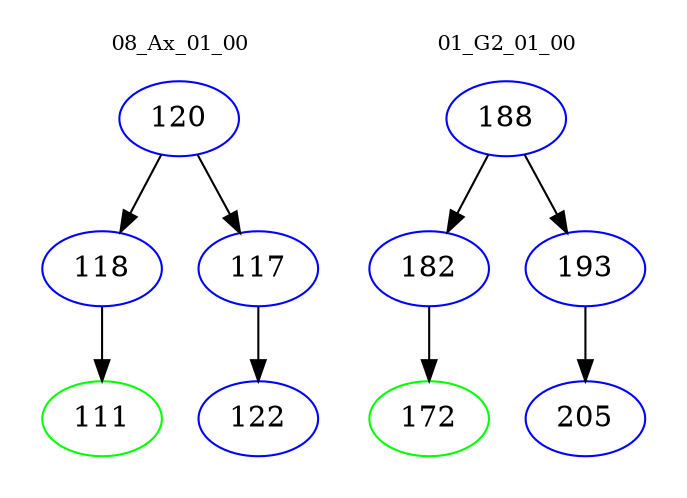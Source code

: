 digraph{
subgraph cluster_0 {
color = white
label = "08_Ax_01_00";
fontsize=10;
T0_120 [label="120", color="blue"]
T0_120 -> T0_118 [color="black"]
T0_118 [label="118", color="blue"]
T0_118 -> T0_111 [color="black"]
T0_111 [label="111", color="green"]
T0_120 -> T0_117 [color="black"]
T0_117 [label="117", color="blue"]
T0_117 -> T0_122 [color="black"]
T0_122 [label="122", color="blue"]
}
subgraph cluster_1 {
color = white
label = "01_G2_01_00";
fontsize=10;
T1_188 [label="188", color="blue"]
T1_188 -> T1_182 [color="black"]
T1_182 [label="182", color="blue"]
T1_182 -> T1_172 [color="black"]
T1_172 [label="172", color="green"]
T1_188 -> T1_193 [color="black"]
T1_193 [label="193", color="blue"]
T1_193 -> T1_205 [color="black"]
T1_205 [label="205", color="blue"]
}
}
